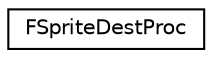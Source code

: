 digraph "Graphical Class Hierarchy"
{
  edge [fontname="Helvetica",fontsize="10",labelfontname="Helvetica",labelfontsize="10"];
  node [fontname="Helvetica",fontsize="10",shape=record];
  rankdir="LR";
  Node1 [label="FSpriteDestProc",height=0.2,width=0.4,color="black", fillcolor="white", style="filled",URL="$struct_f_sprite_dest_proc.html"];
}
